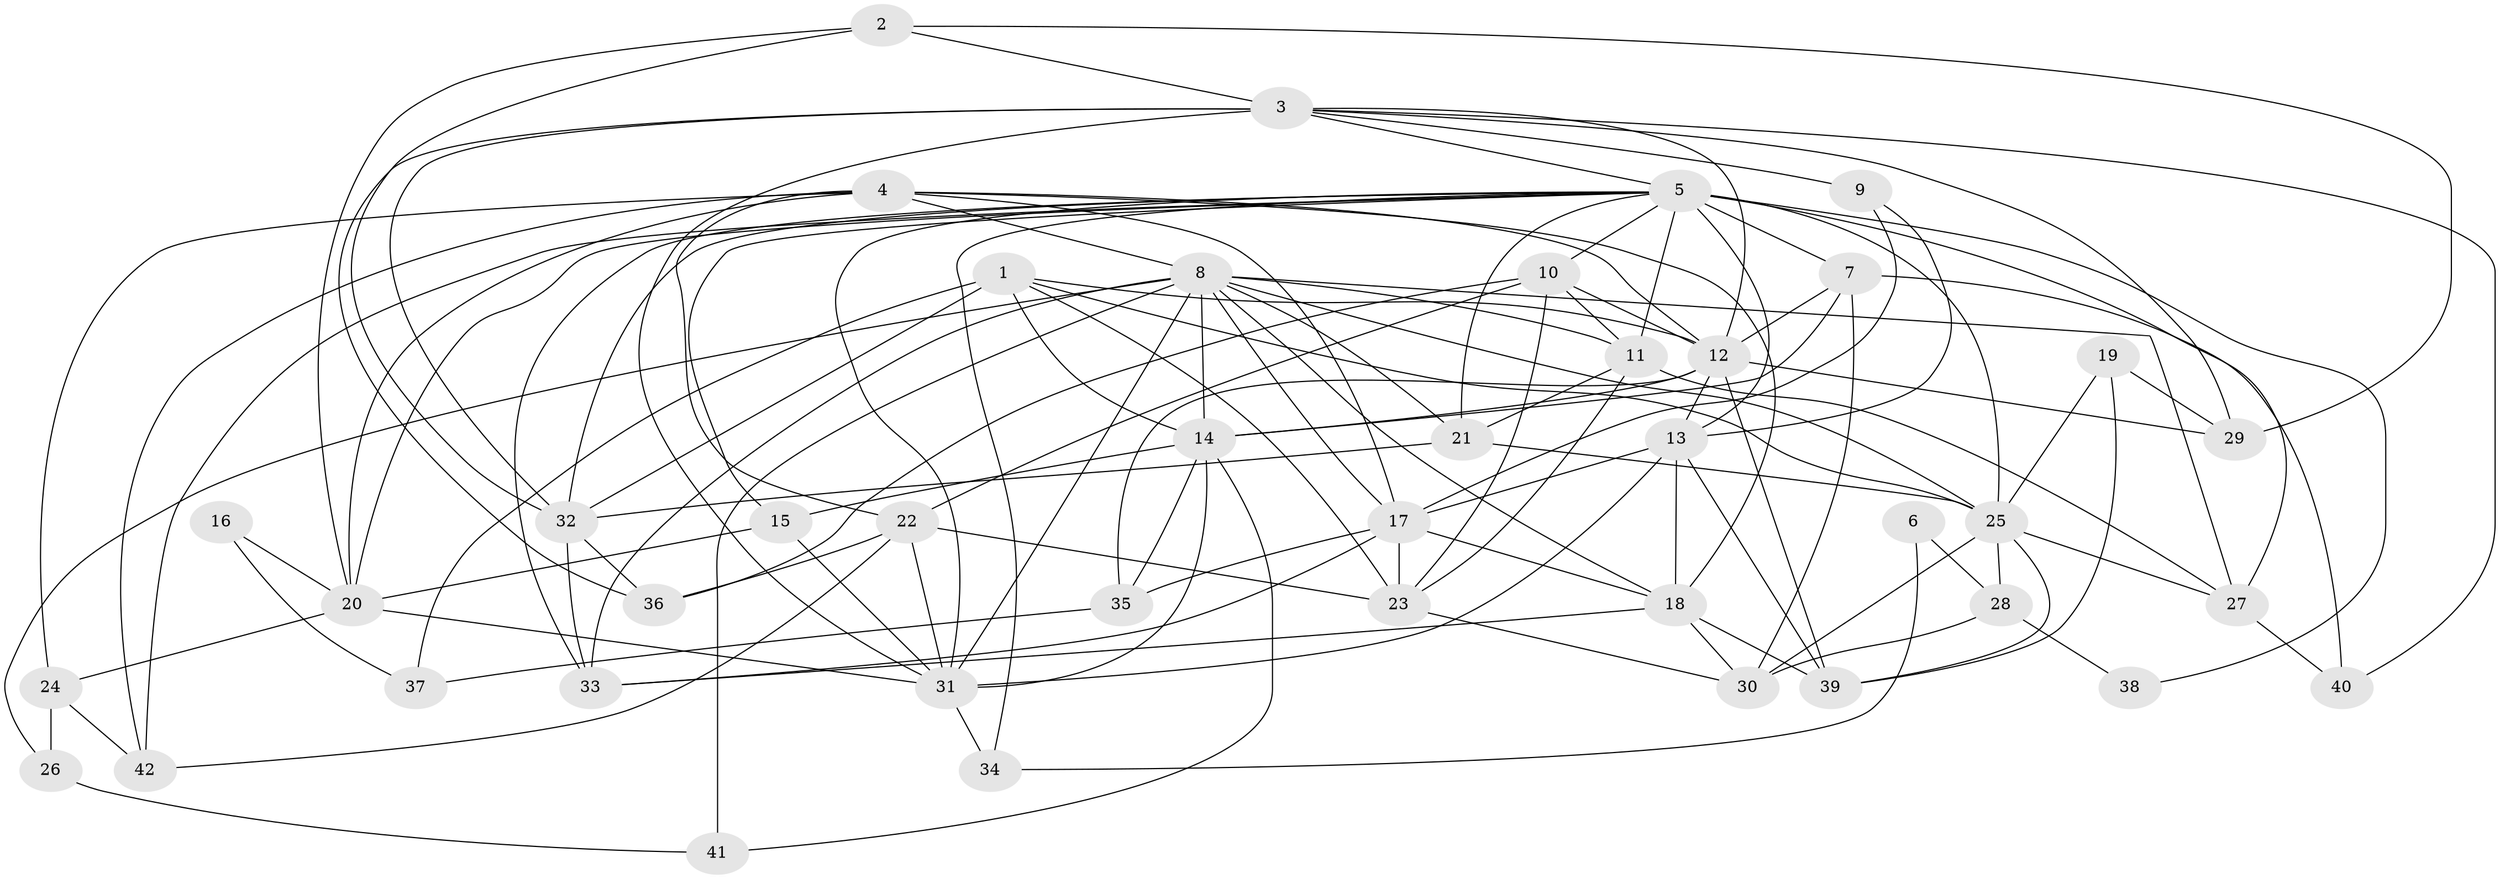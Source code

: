// original degree distribution, {3: 0.25961538461538464, 4: 0.27884615384615385, 5: 0.18269230769230768, 7: 0.057692307692307696, 2: 0.14423076923076922, 6: 0.057692307692307696, 8: 0.019230769230769232}
// Generated by graph-tools (version 1.1) at 2025/51/03/04/25 22:51:23]
// undirected, 42 vertices, 118 edges
graph export_dot {
  node [color=gray90,style=filled];
  1;
  2;
  3;
  4;
  5;
  6;
  7;
  8;
  9;
  10;
  11;
  12;
  13;
  14;
  15;
  16;
  17;
  18;
  19;
  20;
  21;
  22;
  23;
  24;
  25;
  26;
  27;
  28;
  29;
  30;
  31;
  32;
  33;
  34;
  35;
  36;
  37;
  38;
  39;
  40;
  41;
  42;
  1 -- 12 [weight=1.0];
  1 -- 14 [weight=1.0];
  1 -- 23 [weight=1.0];
  1 -- 25 [weight=1.0];
  1 -- 32 [weight=2.0];
  1 -- 37 [weight=1.0];
  2 -- 3 [weight=1.0];
  2 -- 20 [weight=1.0];
  2 -- 29 [weight=1.0];
  2 -- 32 [weight=1.0];
  3 -- 5 [weight=1.0];
  3 -- 9 [weight=2.0];
  3 -- 12 [weight=1.0];
  3 -- 29 [weight=1.0];
  3 -- 31 [weight=2.0];
  3 -- 32 [weight=1.0];
  3 -- 36 [weight=2.0];
  3 -- 40 [weight=1.0];
  4 -- 8 [weight=1.0];
  4 -- 12 [weight=1.0];
  4 -- 17 [weight=1.0];
  4 -- 18 [weight=1.0];
  4 -- 20 [weight=1.0];
  4 -- 22 [weight=1.0];
  4 -- 24 [weight=1.0];
  4 -- 42 [weight=1.0];
  5 -- 7 [weight=4.0];
  5 -- 10 [weight=2.0];
  5 -- 11 [weight=3.0];
  5 -- 13 [weight=2.0];
  5 -- 15 [weight=1.0];
  5 -- 20 [weight=1.0];
  5 -- 21 [weight=2.0];
  5 -- 25 [weight=2.0];
  5 -- 27 [weight=2.0];
  5 -- 31 [weight=1.0];
  5 -- 32 [weight=1.0];
  5 -- 33 [weight=1.0];
  5 -- 34 [weight=1.0];
  5 -- 38 [weight=1.0];
  5 -- 42 [weight=1.0];
  6 -- 28 [weight=1.0];
  6 -- 34 [weight=1.0];
  7 -- 12 [weight=3.0];
  7 -- 14 [weight=1.0];
  7 -- 30 [weight=1.0];
  7 -- 40 [weight=1.0];
  8 -- 11 [weight=1.0];
  8 -- 14 [weight=1.0];
  8 -- 17 [weight=1.0];
  8 -- 18 [weight=1.0];
  8 -- 21 [weight=1.0];
  8 -- 25 [weight=1.0];
  8 -- 26 [weight=1.0];
  8 -- 27 [weight=1.0];
  8 -- 31 [weight=1.0];
  8 -- 33 [weight=1.0];
  8 -- 41 [weight=1.0];
  9 -- 13 [weight=1.0];
  9 -- 17 [weight=1.0];
  10 -- 11 [weight=1.0];
  10 -- 12 [weight=1.0];
  10 -- 22 [weight=1.0];
  10 -- 23 [weight=1.0];
  10 -- 36 [weight=1.0];
  11 -- 21 [weight=1.0];
  11 -- 23 [weight=1.0];
  11 -- 27 [weight=1.0];
  12 -- 13 [weight=1.0];
  12 -- 14 [weight=1.0];
  12 -- 29 [weight=1.0];
  12 -- 35 [weight=1.0];
  12 -- 39 [weight=1.0];
  13 -- 17 [weight=1.0];
  13 -- 18 [weight=2.0];
  13 -- 31 [weight=2.0];
  13 -- 39 [weight=1.0];
  14 -- 15 [weight=2.0];
  14 -- 31 [weight=1.0];
  14 -- 35 [weight=1.0];
  14 -- 41 [weight=1.0];
  15 -- 20 [weight=1.0];
  15 -- 31 [weight=1.0];
  16 -- 20 [weight=1.0];
  16 -- 37 [weight=1.0];
  17 -- 18 [weight=1.0];
  17 -- 23 [weight=2.0];
  17 -- 33 [weight=1.0];
  17 -- 35 [weight=2.0];
  18 -- 30 [weight=1.0];
  18 -- 33 [weight=1.0];
  18 -- 39 [weight=1.0];
  19 -- 25 [weight=1.0];
  19 -- 29 [weight=1.0];
  19 -- 39 [weight=1.0];
  20 -- 24 [weight=1.0];
  20 -- 31 [weight=3.0];
  21 -- 25 [weight=1.0];
  21 -- 32 [weight=1.0];
  22 -- 23 [weight=1.0];
  22 -- 31 [weight=1.0];
  22 -- 36 [weight=1.0];
  22 -- 42 [weight=1.0];
  23 -- 30 [weight=1.0];
  24 -- 26 [weight=1.0];
  24 -- 42 [weight=1.0];
  25 -- 27 [weight=1.0];
  25 -- 28 [weight=1.0];
  25 -- 30 [weight=1.0];
  25 -- 39 [weight=1.0];
  26 -- 41 [weight=1.0];
  27 -- 40 [weight=1.0];
  28 -- 30 [weight=1.0];
  28 -- 38 [weight=1.0];
  31 -- 34 [weight=2.0];
  32 -- 33 [weight=1.0];
  32 -- 36 [weight=1.0];
  35 -- 37 [weight=1.0];
}
